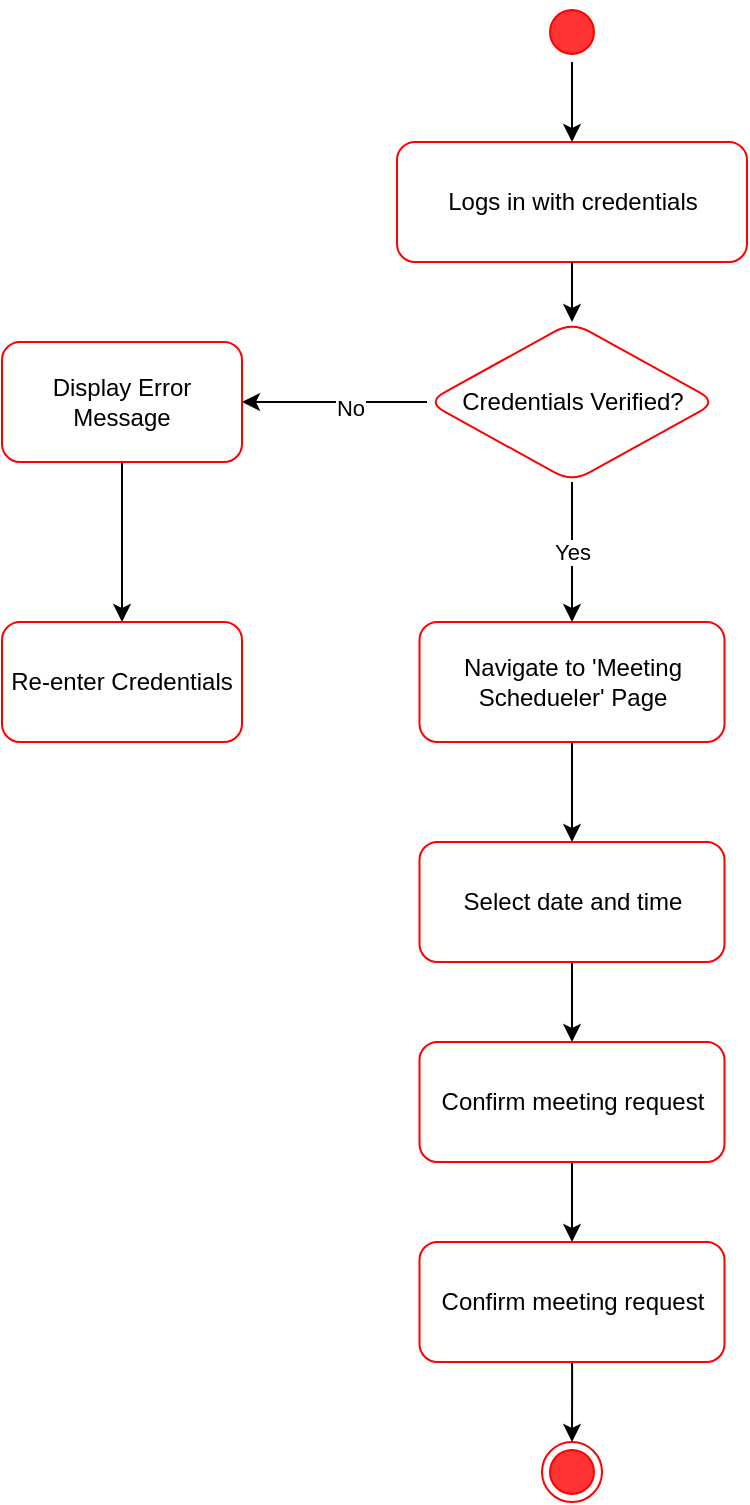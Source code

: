 <mxfile version="24.8.6">
  <diagram name="Page-1" id="lkc6xWLlDGLeA_boxeG3">
    <mxGraphModel dx="1194" dy="535" grid="1" gridSize="10" guides="1" tooltips="1" connect="1" arrows="1" fold="1" page="1" pageScale="1" pageWidth="850" pageHeight="1100" math="0" shadow="0">
      <root>
        <mxCell id="0" />
        <mxCell id="1" parent="0" />
        <mxCell id="hT2Q-yJEOAckeOupxTLc-16" value="" style="edgeStyle=orthogonalEdgeStyle;rounded=0;orthogonalLoop=1;jettySize=auto;html=1;" edge="1" parent="1" source="hT2Q-yJEOAckeOupxTLc-8" target="hT2Q-yJEOAckeOupxTLc-9">
          <mxGeometry relative="1" as="geometry" />
        </mxCell>
        <mxCell id="hT2Q-yJEOAckeOupxTLc-8" value="" style="ellipse;html=1;shape=startState;fillColor=#FF3333;strokeColor=#ff0000;" vertex="1" parent="1">
          <mxGeometry x="390" y="30" width="30" height="30" as="geometry" />
        </mxCell>
        <mxCell id="hT2Q-yJEOAckeOupxTLc-9" value="Logs in with credentials" style="rounded=1;whiteSpace=wrap;html=1;fillColor=#FFFFFF;strokeColor=#ff0000;" vertex="1" parent="1">
          <mxGeometry x="317.5" y="100" width="175" height="60" as="geometry" />
        </mxCell>
        <mxCell id="hT2Q-yJEOAckeOupxTLc-15" style="edgeStyle=orthogonalEdgeStyle;rounded=0;orthogonalLoop=1;jettySize=auto;html=1;exitX=0;exitY=0.5;exitDx=0;exitDy=0;entryX=1;entryY=0.5;entryDx=0;entryDy=0;" edge="1" parent="1" source="hT2Q-yJEOAckeOupxTLc-12" target="hT2Q-yJEOAckeOupxTLc-13">
          <mxGeometry relative="1" as="geometry" />
        </mxCell>
        <mxCell id="hT2Q-yJEOAckeOupxTLc-22" value="No" style="edgeLabel;html=1;align=center;verticalAlign=middle;resizable=0;points=[];" vertex="1" connectable="0" parent="hT2Q-yJEOAckeOupxTLc-15">
          <mxGeometry x="-0.168" y="3" relative="1" as="geometry">
            <mxPoint as="offset" />
          </mxGeometry>
        </mxCell>
        <mxCell id="hT2Q-yJEOAckeOupxTLc-20" value="Yes" style="edgeStyle=orthogonalEdgeStyle;rounded=0;orthogonalLoop=1;jettySize=auto;html=1;entryX=0.5;entryY=0;entryDx=0;entryDy=0;" edge="1" parent="1" source="hT2Q-yJEOAckeOupxTLc-12" target="hT2Q-yJEOAckeOupxTLc-21">
          <mxGeometry relative="1" as="geometry">
            <mxPoint x="405" y="340" as="targetPoint" />
          </mxGeometry>
        </mxCell>
        <mxCell id="hT2Q-yJEOAckeOupxTLc-12" value="Credentials Verified?" style="rhombus;whiteSpace=wrap;html=1;fillColor=#FFFFFF;strokeColor=#ff0000;rounded=1;" vertex="1" parent="1">
          <mxGeometry x="332.5" y="190" width="145" height="80" as="geometry" />
        </mxCell>
        <mxCell id="hT2Q-yJEOAckeOupxTLc-18" style="edgeStyle=orthogonalEdgeStyle;rounded=0;orthogonalLoop=1;jettySize=auto;html=1;entryX=0.5;entryY=0;entryDx=0;entryDy=0;" edge="1" parent="1" source="hT2Q-yJEOAckeOupxTLc-13" target="hT2Q-yJEOAckeOupxTLc-14">
          <mxGeometry relative="1" as="geometry" />
        </mxCell>
        <mxCell id="hT2Q-yJEOAckeOupxTLc-13" value="Display Error Message" style="whiteSpace=wrap;html=1;fillColor=#FFFFFF;strokeColor=#ff0000;rounded=1;" vertex="1" parent="1">
          <mxGeometry x="120" y="200" width="120" height="60" as="geometry" />
        </mxCell>
        <mxCell id="hT2Q-yJEOAckeOupxTLc-14" value="Re-enter Credentials" style="whiteSpace=wrap;html=1;fillColor=#FFFFFF;strokeColor=#ff0000;rounded=1;" vertex="1" parent="1">
          <mxGeometry x="120" y="340" width="120" height="60" as="geometry" />
        </mxCell>
        <mxCell id="hT2Q-yJEOAckeOupxTLc-17" value="" style="edgeStyle=orthogonalEdgeStyle;rounded=0;orthogonalLoop=1;jettySize=auto;html=1;exitX=0.5;exitY=1;exitDx=0;exitDy=0;entryX=0.5;entryY=0;entryDx=0;entryDy=0;" edge="1" parent="1" source="hT2Q-yJEOAckeOupxTLc-9" target="hT2Q-yJEOAckeOupxTLc-12">
          <mxGeometry relative="1" as="geometry">
            <mxPoint x="492.5" y="190" as="sourcePoint" />
            <mxPoint x="492.5" y="230" as="targetPoint" />
          </mxGeometry>
        </mxCell>
        <mxCell id="hT2Q-yJEOAckeOupxTLc-24" value="" style="edgeStyle=orthogonalEdgeStyle;rounded=0;orthogonalLoop=1;jettySize=auto;html=1;" edge="1" parent="1" source="hT2Q-yJEOAckeOupxTLc-21" target="hT2Q-yJEOAckeOupxTLc-23">
          <mxGeometry relative="1" as="geometry" />
        </mxCell>
        <mxCell id="hT2Q-yJEOAckeOupxTLc-21" value="Navigate to &#39;Meeting Schedueler&#39; Page" style="rounded=1;whiteSpace=wrap;html=1;fillColor=#FFFFFF;strokeColor=#ff0000;" vertex="1" parent="1">
          <mxGeometry x="328.75" y="340" width="152.5" height="60" as="geometry" />
        </mxCell>
        <mxCell id="hT2Q-yJEOAckeOupxTLc-26" value="" style="edgeStyle=orthogonalEdgeStyle;rounded=0;orthogonalLoop=1;jettySize=auto;html=1;" edge="1" parent="1" source="hT2Q-yJEOAckeOupxTLc-23" target="hT2Q-yJEOAckeOupxTLc-25">
          <mxGeometry relative="1" as="geometry" />
        </mxCell>
        <mxCell id="hT2Q-yJEOAckeOupxTLc-23" value="Select date and time" style="rounded=1;whiteSpace=wrap;html=1;fillColor=#FFFFFF;strokeColor=#ff0000;" vertex="1" parent="1">
          <mxGeometry x="328.75" y="450" width="152.5" height="60" as="geometry" />
        </mxCell>
        <mxCell id="hT2Q-yJEOAckeOupxTLc-28" value="" style="edgeStyle=orthogonalEdgeStyle;rounded=0;orthogonalLoop=1;jettySize=auto;html=1;" edge="1" parent="1" source="hT2Q-yJEOAckeOupxTLc-25" target="hT2Q-yJEOAckeOupxTLc-27">
          <mxGeometry relative="1" as="geometry" />
        </mxCell>
        <mxCell id="hT2Q-yJEOAckeOupxTLc-25" value="Confirm meeting request" style="rounded=1;whiteSpace=wrap;html=1;fillColor=#FFFFFF;strokeColor=#ff0000;" vertex="1" parent="1">
          <mxGeometry x="328.75" y="550" width="152.5" height="60" as="geometry" />
        </mxCell>
        <mxCell id="hT2Q-yJEOAckeOupxTLc-30" style="edgeStyle=orthogonalEdgeStyle;rounded=0;orthogonalLoop=1;jettySize=auto;html=1;entryX=0.5;entryY=0;entryDx=0;entryDy=0;" edge="1" parent="1" source="hT2Q-yJEOAckeOupxTLc-27" target="hT2Q-yJEOAckeOupxTLc-29">
          <mxGeometry relative="1" as="geometry" />
        </mxCell>
        <mxCell id="hT2Q-yJEOAckeOupxTLc-27" value="Confirm meeting request" style="rounded=1;whiteSpace=wrap;html=1;fillColor=#FFFFFF;strokeColor=#ff0000;" vertex="1" parent="1">
          <mxGeometry x="328.75" y="650" width="152.5" height="60" as="geometry" />
        </mxCell>
        <mxCell id="hT2Q-yJEOAckeOupxTLc-29" value="" style="ellipse;html=1;shape=endState;fillColor=#FF3333;strokeColor=#ff0000;" vertex="1" parent="1">
          <mxGeometry x="390" y="750" width="30" height="30" as="geometry" />
        </mxCell>
      </root>
    </mxGraphModel>
  </diagram>
</mxfile>
